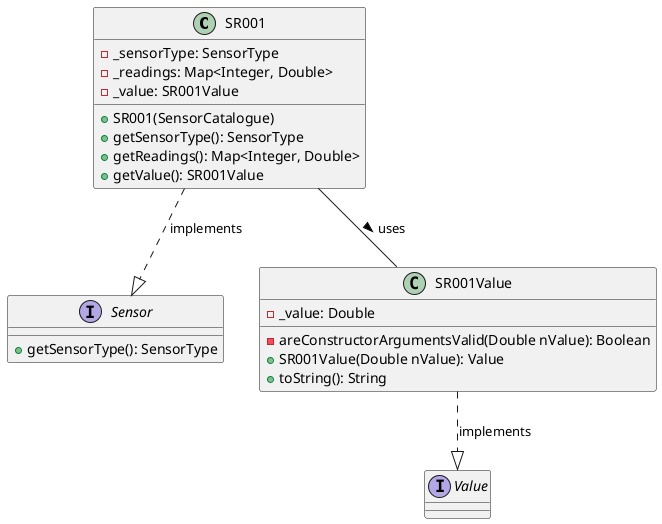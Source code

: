 @startuml  SR001_Class_Diagram

class SR001 {
  - _sensorType: SensorType
  - _readings: Map<Integer, Double>
  - _value: SR001Value
  + SR001(SensorCatalogue)
  + getSensorType(): SensorType
  + getReadings(): Map<Integer, Double>
  + getValue(): SR001Value

}

interface Sensor  {
  + getSensorType(): SensorType
}

interface Value {
}

class SR001Value {
    - _value: Double

    - areConstructorArgumentsValid(Double nValue): Boolean
    + SR001Value(Double nValue): Value
    + toString(): String
}


SR001 ..|> Sensor : implements
SR001 -- SR001Value : uses >
SR001Value ..|> Value : implements




@enduml
